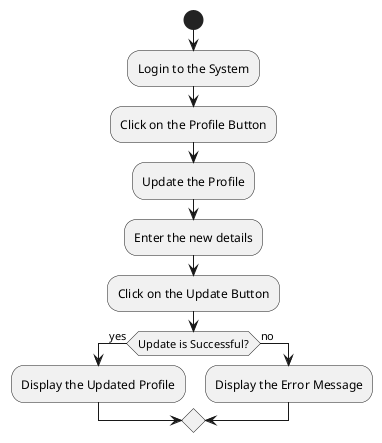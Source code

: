 @startuml Update Profile Activity Diagram

|User|
start
:Login to the System;

:Click on the Profile Button;

:Update the Profile;

:Enter the new details;

:Click on the Update Button;

if (Update is Successful?) then (yes)
:Display the Updated Profile;
else (no)
:Display the Error Message;
endif

@enduml
